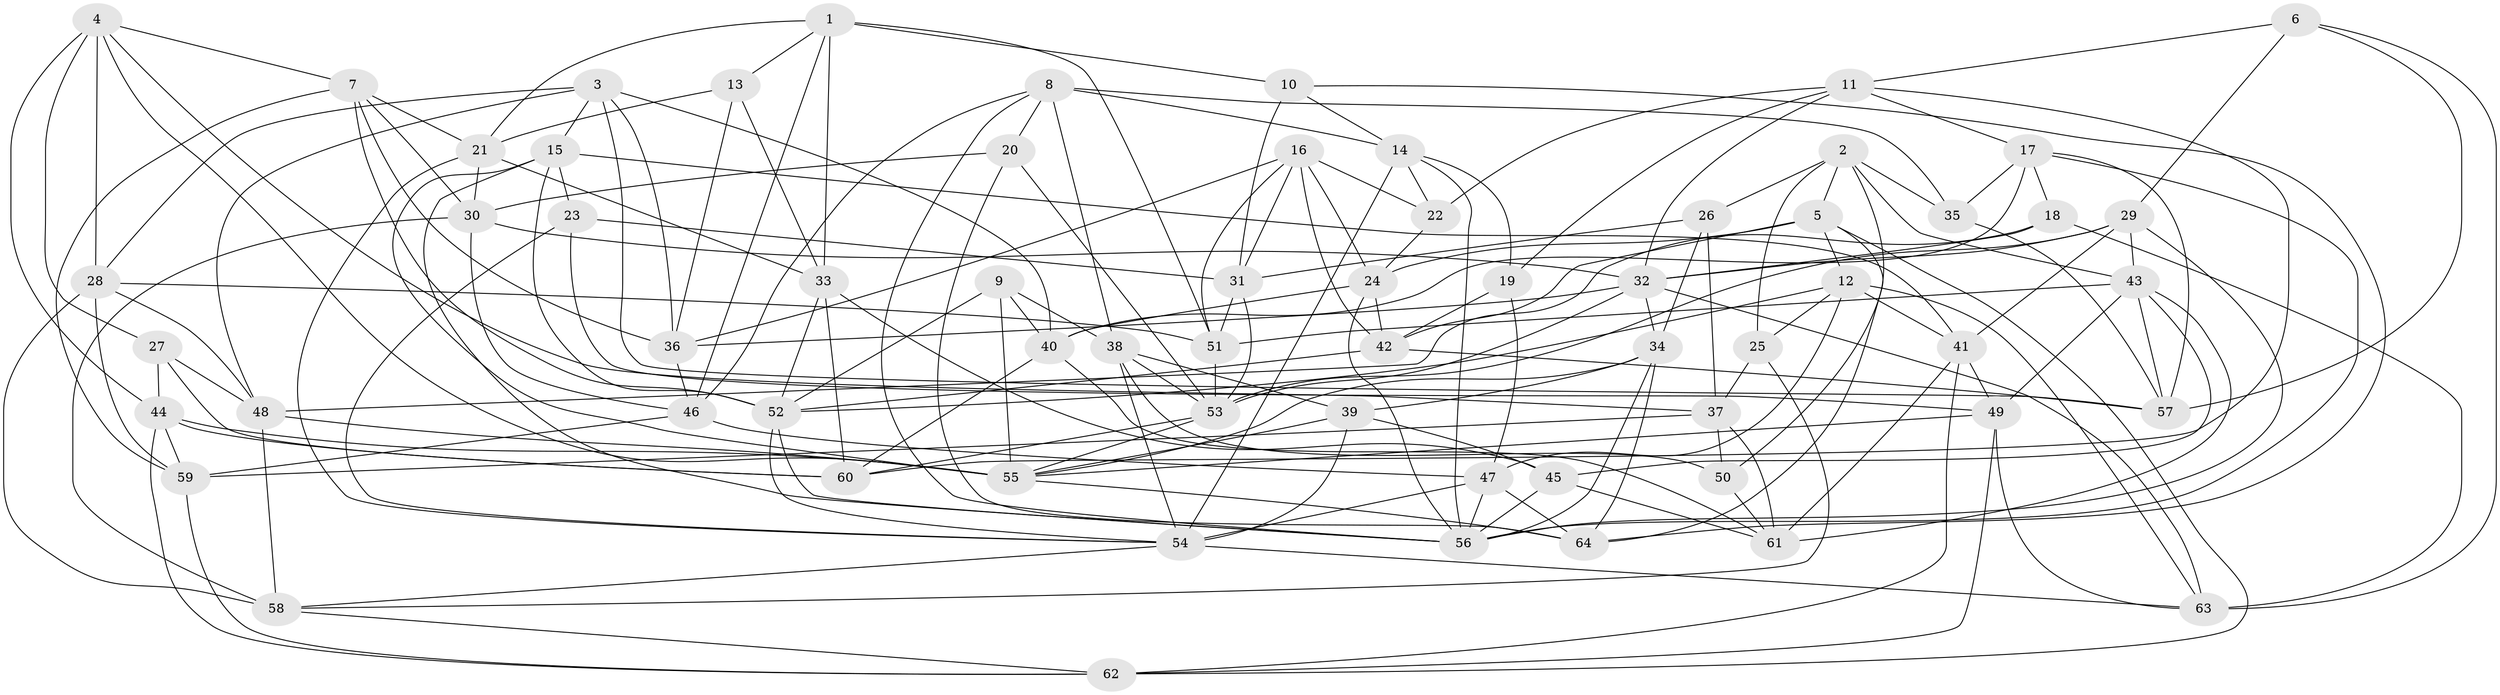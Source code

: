 // original degree distribution, {4: 1.0}
// Generated by graph-tools (version 1.1) at 2025/50/03/09/25 03:50:49]
// undirected, 64 vertices, 186 edges
graph export_dot {
graph [start="1"]
  node [color=gray90,style=filled];
  1;
  2;
  3;
  4;
  5;
  6;
  7;
  8;
  9;
  10;
  11;
  12;
  13;
  14;
  15;
  16;
  17;
  18;
  19;
  20;
  21;
  22;
  23;
  24;
  25;
  26;
  27;
  28;
  29;
  30;
  31;
  32;
  33;
  34;
  35;
  36;
  37;
  38;
  39;
  40;
  41;
  42;
  43;
  44;
  45;
  46;
  47;
  48;
  49;
  50;
  51;
  52;
  53;
  54;
  55;
  56;
  57;
  58;
  59;
  60;
  61;
  62;
  63;
  64;
  1 -- 10 [weight=1.0];
  1 -- 13 [weight=1.0];
  1 -- 21 [weight=1.0];
  1 -- 33 [weight=1.0];
  1 -- 46 [weight=1.0];
  1 -- 51 [weight=1.0];
  2 -- 5 [weight=1.0];
  2 -- 25 [weight=1.0];
  2 -- 26 [weight=1.0];
  2 -- 35 [weight=1.0];
  2 -- 43 [weight=1.0];
  2 -- 50 [weight=1.0];
  3 -- 15 [weight=1.0];
  3 -- 28 [weight=1.0];
  3 -- 36 [weight=1.0];
  3 -- 40 [weight=1.0];
  3 -- 48 [weight=1.0];
  3 -- 57 [weight=1.0];
  4 -- 7 [weight=1.0];
  4 -- 27 [weight=1.0];
  4 -- 28 [weight=1.0];
  4 -- 37 [weight=1.0];
  4 -- 44 [weight=1.0];
  4 -- 55 [weight=1.0];
  5 -- 12 [weight=1.0];
  5 -- 24 [weight=1.0];
  5 -- 42 [weight=1.0];
  5 -- 62 [weight=1.0];
  5 -- 64 [weight=1.0];
  6 -- 11 [weight=1.0];
  6 -- 29 [weight=1.0];
  6 -- 57 [weight=1.0];
  6 -- 63 [weight=1.0];
  7 -- 21 [weight=1.0];
  7 -- 30 [weight=1.0];
  7 -- 36 [weight=1.0];
  7 -- 52 [weight=1.0];
  7 -- 59 [weight=1.0];
  8 -- 14 [weight=1.0];
  8 -- 20 [weight=1.0];
  8 -- 35 [weight=1.0];
  8 -- 38 [weight=1.0];
  8 -- 46 [weight=1.0];
  8 -- 56 [weight=1.0];
  9 -- 38 [weight=1.0];
  9 -- 40 [weight=1.0];
  9 -- 52 [weight=1.0];
  9 -- 55 [weight=1.0];
  10 -- 14 [weight=1.0];
  10 -- 31 [weight=1.0];
  10 -- 64 [weight=1.0];
  11 -- 17 [weight=1.0];
  11 -- 19 [weight=1.0];
  11 -- 22 [weight=1.0];
  11 -- 32 [weight=1.0];
  11 -- 60 [weight=1.0];
  12 -- 25 [weight=1.0];
  12 -- 41 [weight=1.0];
  12 -- 47 [weight=1.0];
  12 -- 52 [weight=1.0];
  12 -- 63 [weight=1.0];
  13 -- 21 [weight=1.0];
  13 -- 33 [weight=1.0];
  13 -- 36 [weight=1.0];
  14 -- 19 [weight=1.0];
  14 -- 22 [weight=1.0];
  14 -- 54 [weight=1.0];
  14 -- 56 [weight=1.0];
  15 -- 23 [weight=1.0];
  15 -- 41 [weight=1.0];
  15 -- 52 [weight=1.0];
  15 -- 55 [weight=1.0];
  15 -- 56 [weight=1.0];
  16 -- 22 [weight=1.0];
  16 -- 24 [weight=1.0];
  16 -- 31 [weight=1.0];
  16 -- 36 [weight=1.0];
  16 -- 42 [weight=1.0];
  16 -- 51 [weight=1.0];
  17 -- 18 [weight=1.0];
  17 -- 35 [weight=1.0];
  17 -- 40 [weight=1.0];
  17 -- 56 [weight=1.0];
  17 -- 57 [weight=1.0];
  18 -- 32 [weight=1.0];
  18 -- 48 [weight=1.0];
  18 -- 63 [weight=1.0];
  19 -- 42 [weight=1.0];
  19 -- 47 [weight=1.0];
  20 -- 30 [weight=1.0];
  20 -- 53 [weight=1.0];
  20 -- 64 [weight=1.0];
  21 -- 30 [weight=1.0];
  21 -- 33 [weight=1.0];
  21 -- 54 [weight=1.0];
  22 -- 24 [weight=1.0];
  23 -- 31 [weight=1.0];
  23 -- 49 [weight=1.0];
  23 -- 54 [weight=1.0];
  24 -- 40 [weight=1.0];
  24 -- 42 [weight=1.0];
  24 -- 56 [weight=1.0];
  25 -- 37 [weight=1.0];
  25 -- 58 [weight=1.0];
  26 -- 31 [weight=1.0];
  26 -- 34 [weight=1.0];
  26 -- 37 [weight=1.0];
  27 -- 44 [weight=1.0];
  27 -- 48 [weight=1.0];
  27 -- 60 [weight=1.0];
  28 -- 48 [weight=1.0];
  28 -- 51 [weight=1.0];
  28 -- 58 [weight=1.0];
  28 -- 59 [weight=1.0];
  29 -- 32 [weight=1.0];
  29 -- 41 [weight=1.0];
  29 -- 43 [weight=1.0];
  29 -- 53 [weight=1.0];
  29 -- 56 [weight=1.0];
  30 -- 32 [weight=1.0];
  30 -- 46 [weight=1.0];
  30 -- 58 [weight=1.0];
  31 -- 51 [weight=1.0];
  31 -- 53 [weight=1.0];
  32 -- 34 [weight=1.0];
  32 -- 36 [weight=1.0];
  32 -- 53 [weight=1.0];
  32 -- 63 [weight=1.0];
  33 -- 45 [weight=1.0];
  33 -- 52 [weight=1.0];
  33 -- 60 [weight=1.0];
  34 -- 39 [weight=1.0];
  34 -- 55 [weight=1.0];
  34 -- 56 [weight=1.0];
  34 -- 64 [weight=1.0];
  35 -- 57 [weight=1.0];
  36 -- 46 [weight=1.0];
  37 -- 50 [weight=1.0];
  37 -- 59 [weight=1.0];
  37 -- 61 [weight=1.0];
  38 -- 39 [weight=1.0];
  38 -- 50 [weight=1.0];
  38 -- 53 [weight=1.0];
  38 -- 54 [weight=1.0];
  39 -- 45 [weight=1.0];
  39 -- 54 [weight=2.0];
  39 -- 55 [weight=1.0];
  40 -- 60 [weight=1.0];
  40 -- 61 [weight=1.0];
  41 -- 49 [weight=1.0];
  41 -- 61 [weight=1.0];
  41 -- 62 [weight=1.0];
  42 -- 52 [weight=1.0];
  42 -- 57 [weight=1.0];
  43 -- 45 [weight=2.0];
  43 -- 49 [weight=1.0];
  43 -- 51 [weight=1.0];
  43 -- 57 [weight=1.0];
  43 -- 61 [weight=1.0];
  44 -- 55 [weight=1.0];
  44 -- 59 [weight=1.0];
  44 -- 60 [weight=1.0];
  44 -- 62 [weight=1.0];
  45 -- 56 [weight=1.0];
  45 -- 61 [weight=1.0];
  46 -- 47 [weight=1.0];
  46 -- 59 [weight=1.0];
  47 -- 54 [weight=1.0];
  47 -- 56 [weight=1.0];
  47 -- 64 [weight=1.0];
  48 -- 55 [weight=1.0];
  48 -- 58 [weight=1.0];
  49 -- 55 [weight=1.0];
  49 -- 62 [weight=1.0];
  49 -- 63 [weight=1.0];
  50 -- 61 [weight=1.0];
  51 -- 53 [weight=1.0];
  52 -- 54 [weight=1.0];
  52 -- 56 [weight=1.0];
  53 -- 55 [weight=1.0];
  53 -- 60 [weight=1.0];
  54 -- 58 [weight=1.0];
  54 -- 63 [weight=1.0];
  55 -- 64 [weight=1.0];
  58 -- 62 [weight=1.0];
  59 -- 62 [weight=1.0];
}
